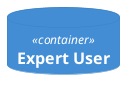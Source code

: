 @startuml Expert User
!include <C4/C4_Container>
    ContainerDb(expertUserDBAlias, "Expert User", "", "")
@enduml
